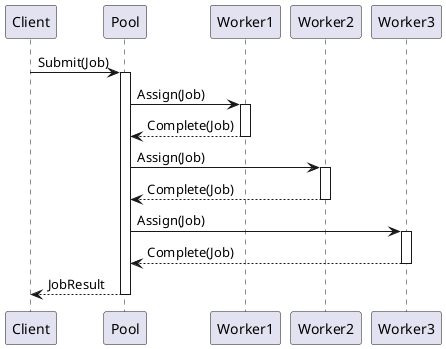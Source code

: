 @startuml

participant Client
participant Pool
participant Worker1
participant Worker2
participant Worker3

Client -> Pool: Submit(Job)
activate Pool
Pool -> Worker1: Assign(Job)
activate Worker1
Worker1 --> Pool: Complete(Job)
deactivate Worker1
Pool -> Worker2: Assign(Job)
activate Worker2
Worker2 --> Pool: Complete(Job)
deactivate Worker2
Pool -> Worker3: Assign(Job)
activate Worker3
Worker3 --> Pool: Complete(Job)
deactivate Worker3
Pool --> Client: JobResult
deactivate Pool

@enduml
